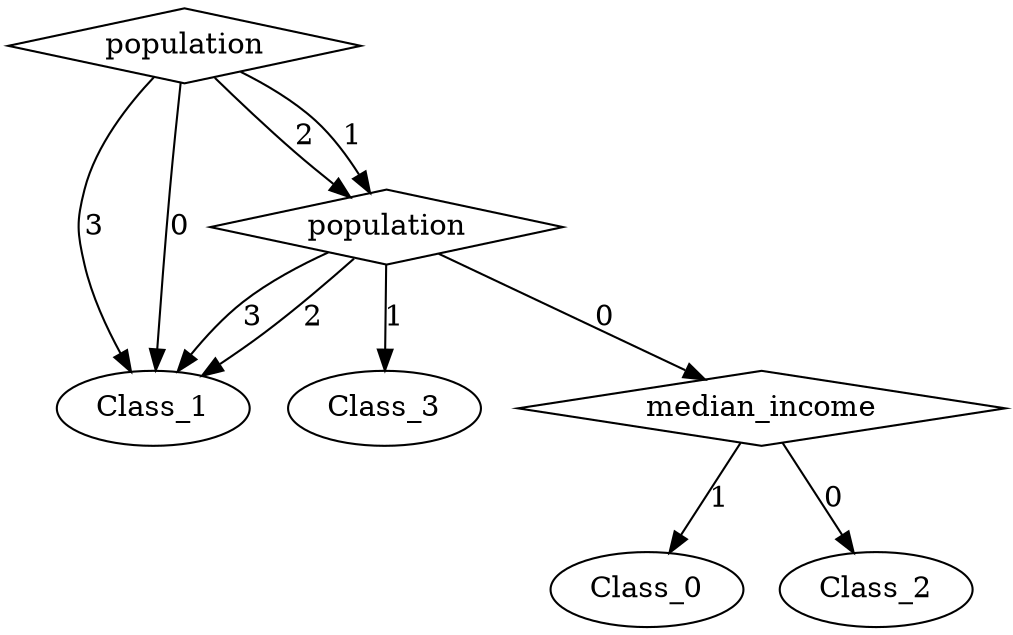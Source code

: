 digraph {
node [label=Class_0,style=""] Class_0
node [label=Class_2,style=""] Class_2
node [label=Class_1,style=""] Class_1
node [label=Class_1,style=""] Class_1
node [label=Class_3,style=""] Class_3
node [label=Class_1,style=""] Class_1
node [label=Class_1,style=""] Class_1
node [label=median_income,shape="diamond",style=""] 2
node [label=population,shape="diamond",style=""] 1
node [label=population,shape="diamond",style=""] 0

2 -> Class_0 [label="1"]
2 -> Class_2 [label="0"]
1 -> Class_1 [label="3"]
1 -> Class_1 [label="2"]
1 -> Class_3 [label="1"]
1 -> 2 [label="0"]
0 -> Class_1 [label="3"]
0 -> 1 [label="2"]
0 -> 1 [label="1"]
0 -> Class_1 [label="0"]
}